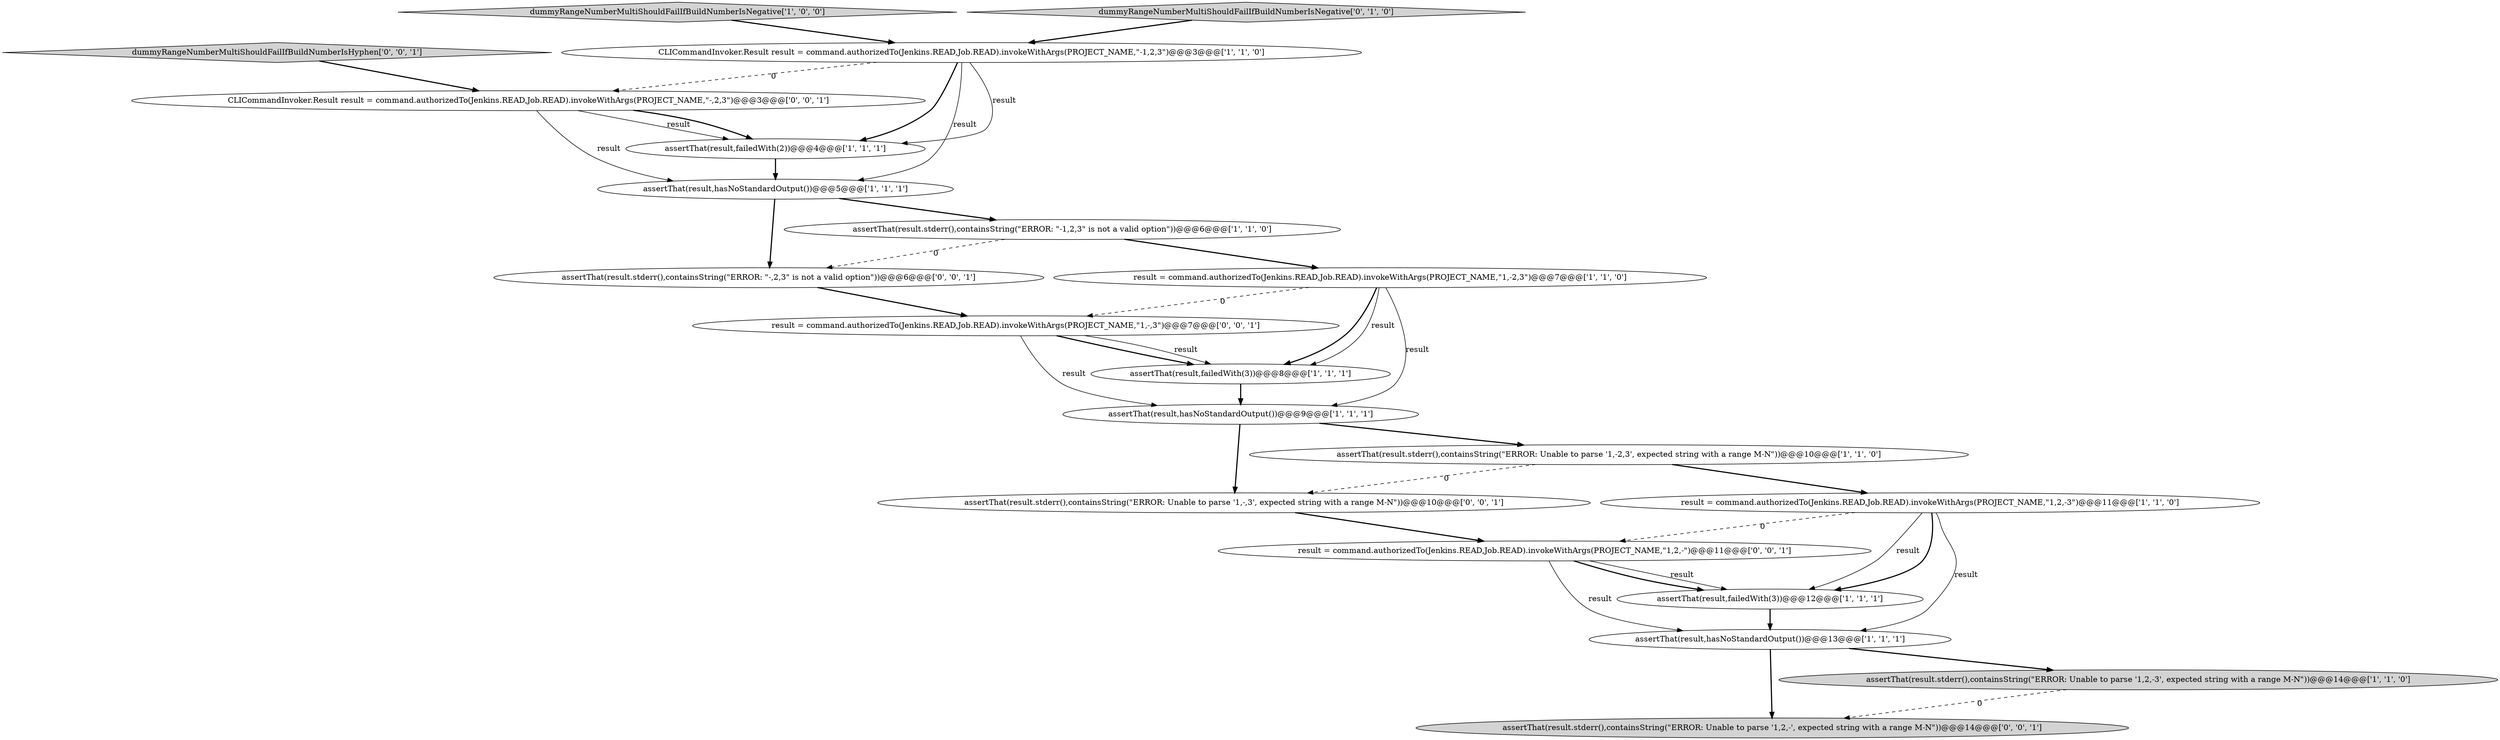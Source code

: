 digraph {
20 [style = filled, label = "assertThat(result.stderr(),containsString(\"ERROR: Unable to parse '1,2,-', expected string with a range M-N\"))@@@14@@@['0', '0', '1']", fillcolor = lightgray, shape = ellipse image = "AAA0AAABBB3BBB"];
17 [style = filled, label = "assertThat(result.stderr(),containsString(\"ERROR: \"-,2,3\" is not a valid option\"))@@@6@@@['0', '0', '1']", fillcolor = white, shape = ellipse image = "AAA0AAABBB3BBB"];
6 [style = filled, label = "assertThat(result,hasNoStandardOutput())@@@13@@@['1', '1', '1']", fillcolor = white, shape = ellipse image = "AAA0AAABBB1BBB"];
10 [style = filled, label = "assertThat(result,hasNoStandardOutput())@@@9@@@['1', '1', '1']", fillcolor = white, shape = ellipse image = "AAA0AAABBB1BBB"];
14 [style = filled, label = "result = command.authorizedTo(Jenkins.READ,Job.READ).invokeWithArgs(PROJECT_NAME,\"1,-,3\")@@@7@@@['0', '0', '1']", fillcolor = white, shape = ellipse image = "AAA0AAABBB3BBB"];
7 [style = filled, label = "assertThat(result,failedWith(3))@@@12@@@['1', '1', '1']", fillcolor = white, shape = ellipse image = "AAA0AAABBB1BBB"];
0 [style = filled, label = "assertThat(result.stderr(),containsString(\"ERROR: \"-1,2,3\" is not a valid option\"))@@@6@@@['1', '1', '0']", fillcolor = white, shape = ellipse image = "AAA0AAABBB1BBB"];
1 [style = filled, label = "assertThat(result.stderr(),containsString(\"ERROR: Unable to parse '1,2,-3', expected string with a range M-N\"))@@@14@@@['1', '1', '0']", fillcolor = lightgray, shape = ellipse image = "AAA0AAABBB1BBB"];
8 [style = filled, label = "assertThat(result,failedWith(2))@@@4@@@['1', '1', '1']", fillcolor = white, shape = ellipse image = "AAA0AAABBB1BBB"];
9 [style = filled, label = "dummyRangeNumberMultiShouldFailIfBuildNumberIsNegative['1', '0', '0']", fillcolor = lightgray, shape = diamond image = "AAA0AAABBB1BBB"];
16 [style = filled, label = "dummyRangeNumberMultiShouldFailIfBuildNumberIsHyphen['0', '0', '1']", fillcolor = lightgray, shape = diamond image = "AAA0AAABBB3BBB"];
11 [style = filled, label = "CLICommandInvoker.Result result = command.authorizedTo(Jenkins.READ,Job.READ).invokeWithArgs(PROJECT_NAME,\"-1,2,3\")@@@3@@@['1', '1', '0']", fillcolor = white, shape = ellipse image = "AAA0AAABBB1BBB"];
4 [style = filled, label = "assertThat(result,failedWith(3))@@@8@@@['1', '1', '1']", fillcolor = white, shape = ellipse image = "AAA0AAABBB1BBB"];
12 [style = filled, label = "result = command.authorizedTo(Jenkins.READ,Job.READ).invokeWithArgs(PROJECT_NAME,\"1,2,-3\")@@@11@@@['1', '1', '0']", fillcolor = white, shape = ellipse image = "AAA0AAABBB1BBB"];
18 [style = filled, label = "CLICommandInvoker.Result result = command.authorizedTo(Jenkins.READ,Job.READ).invokeWithArgs(PROJECT_NAME,\"-,2,3\")@@@3@@@['0', '0', '1']", fillcolor = white, shape = ellipse image = "AAA0AAABBB3BBB"];
5 [style = filled, label = "assertThat(result,hasNoStandardOutput())@@@5@@@['1', '1', '1']", fillcolor = white, shape = ellipse image = "AAA0AAABBB1BBB"];
15 [style = filled, label = "assertThat(result.stderr(),containsString(\"ERROR: Unable to parse '1,-,3', expected string with a range M-N\"))@@@10@@@['0', '0', '1']", fillcolor = white, shape = ellipse image = "AAA0AAABBB3BBB"];
2 [style = filled, label = "assertThat(result.stderr(),containsString(\"ERROR: Unable to parse '1,-2,3', expected string with a range M-N\"))@@@10@@@['1', '1', '0']", fillcolor = white, shape = ellipse image = "AAA0AAABBB1BBB"];
3 [style = filled, label = "result = command.authorizedTo(Jenkins.READ,Job.READ).invokeWithArgs(PROJECT_NAME,\"1,-2,3\")@@@7@@@['1', '1', '0']", fillcolor = white, shape = ellipse image = "AAA0AAABBB1BBB"];
13 [style = filled, label = "dummyRangeNumberMultiShouldFailIfBuildNumberIsNegative['0', '1', '0']", fillcolor = lightgray, shape = diamond image = "AAA0AAABBB2BBB"];
19 [style = filled, label = "result = command.authorizedTo(Jenkins.READ,Job.READ).invokeWithArgs(PROJECT_NAME,\"1,2,-\")@@@11@@@['0', '0', '1']", fillcolor = white, shape = ellipse image = "AAA0AAABBB3BBB"];
0->3 [style = bold, label=""];
4->10 [style = bold, label=""];
16->18 [style = bold, label=""];
10->15 [style = bold, label=""];
9->11 [style = bold, label=""];
14->4 [style = solid, label="result"];
11->8 [style = solid, label="result"];
12->7 [style = solid, label="result"];
12->6 [style = solid, label="result"];
3->10 [style = solid, label="result"];
19->6 [style = solid, label="result"];
18->5 [style = solid, label="result"];
19->7 [style = solid, label="result"];
11->5 [style = solid, label="result"];
15->19 [style = bold, label=""];
5->17 [style = bold, label=""];
0->17 [style = dashed, label="0"];
3->4 [style = bold, label=""];
13->11 [style = bold, label=""];
12->7 [style = bold, label=""];
2->12 [style = bold, label=""];
2->15 [style = dashed, label="0"];
1->20 [style = dashed, label="0"];
6->20 [style = bold, label=""];
14->10 [style = solid, label="result"];
6->1 [style = bold, label=""];
12->19 [style = dashed, label="0"];
18->8 [style = solid, label="result"];
8->5 [style = bold, label=""];
5->0 [style = bold, label=""];
17->14 [style = bold, label=""];
11->18 [style = dashed, label="0"];
7->6 [style = bold, label=""];
11->8 [style = bold, label=""];
10->2 [style = bold, label=""];
18->8 [style = bold, label=""];
3->14 [style = dashed, label="0"];
19->7 [style = bold, label=""];
3->4 [style = solid, label="result"];
14->4 [style = bold, label=""];
}

